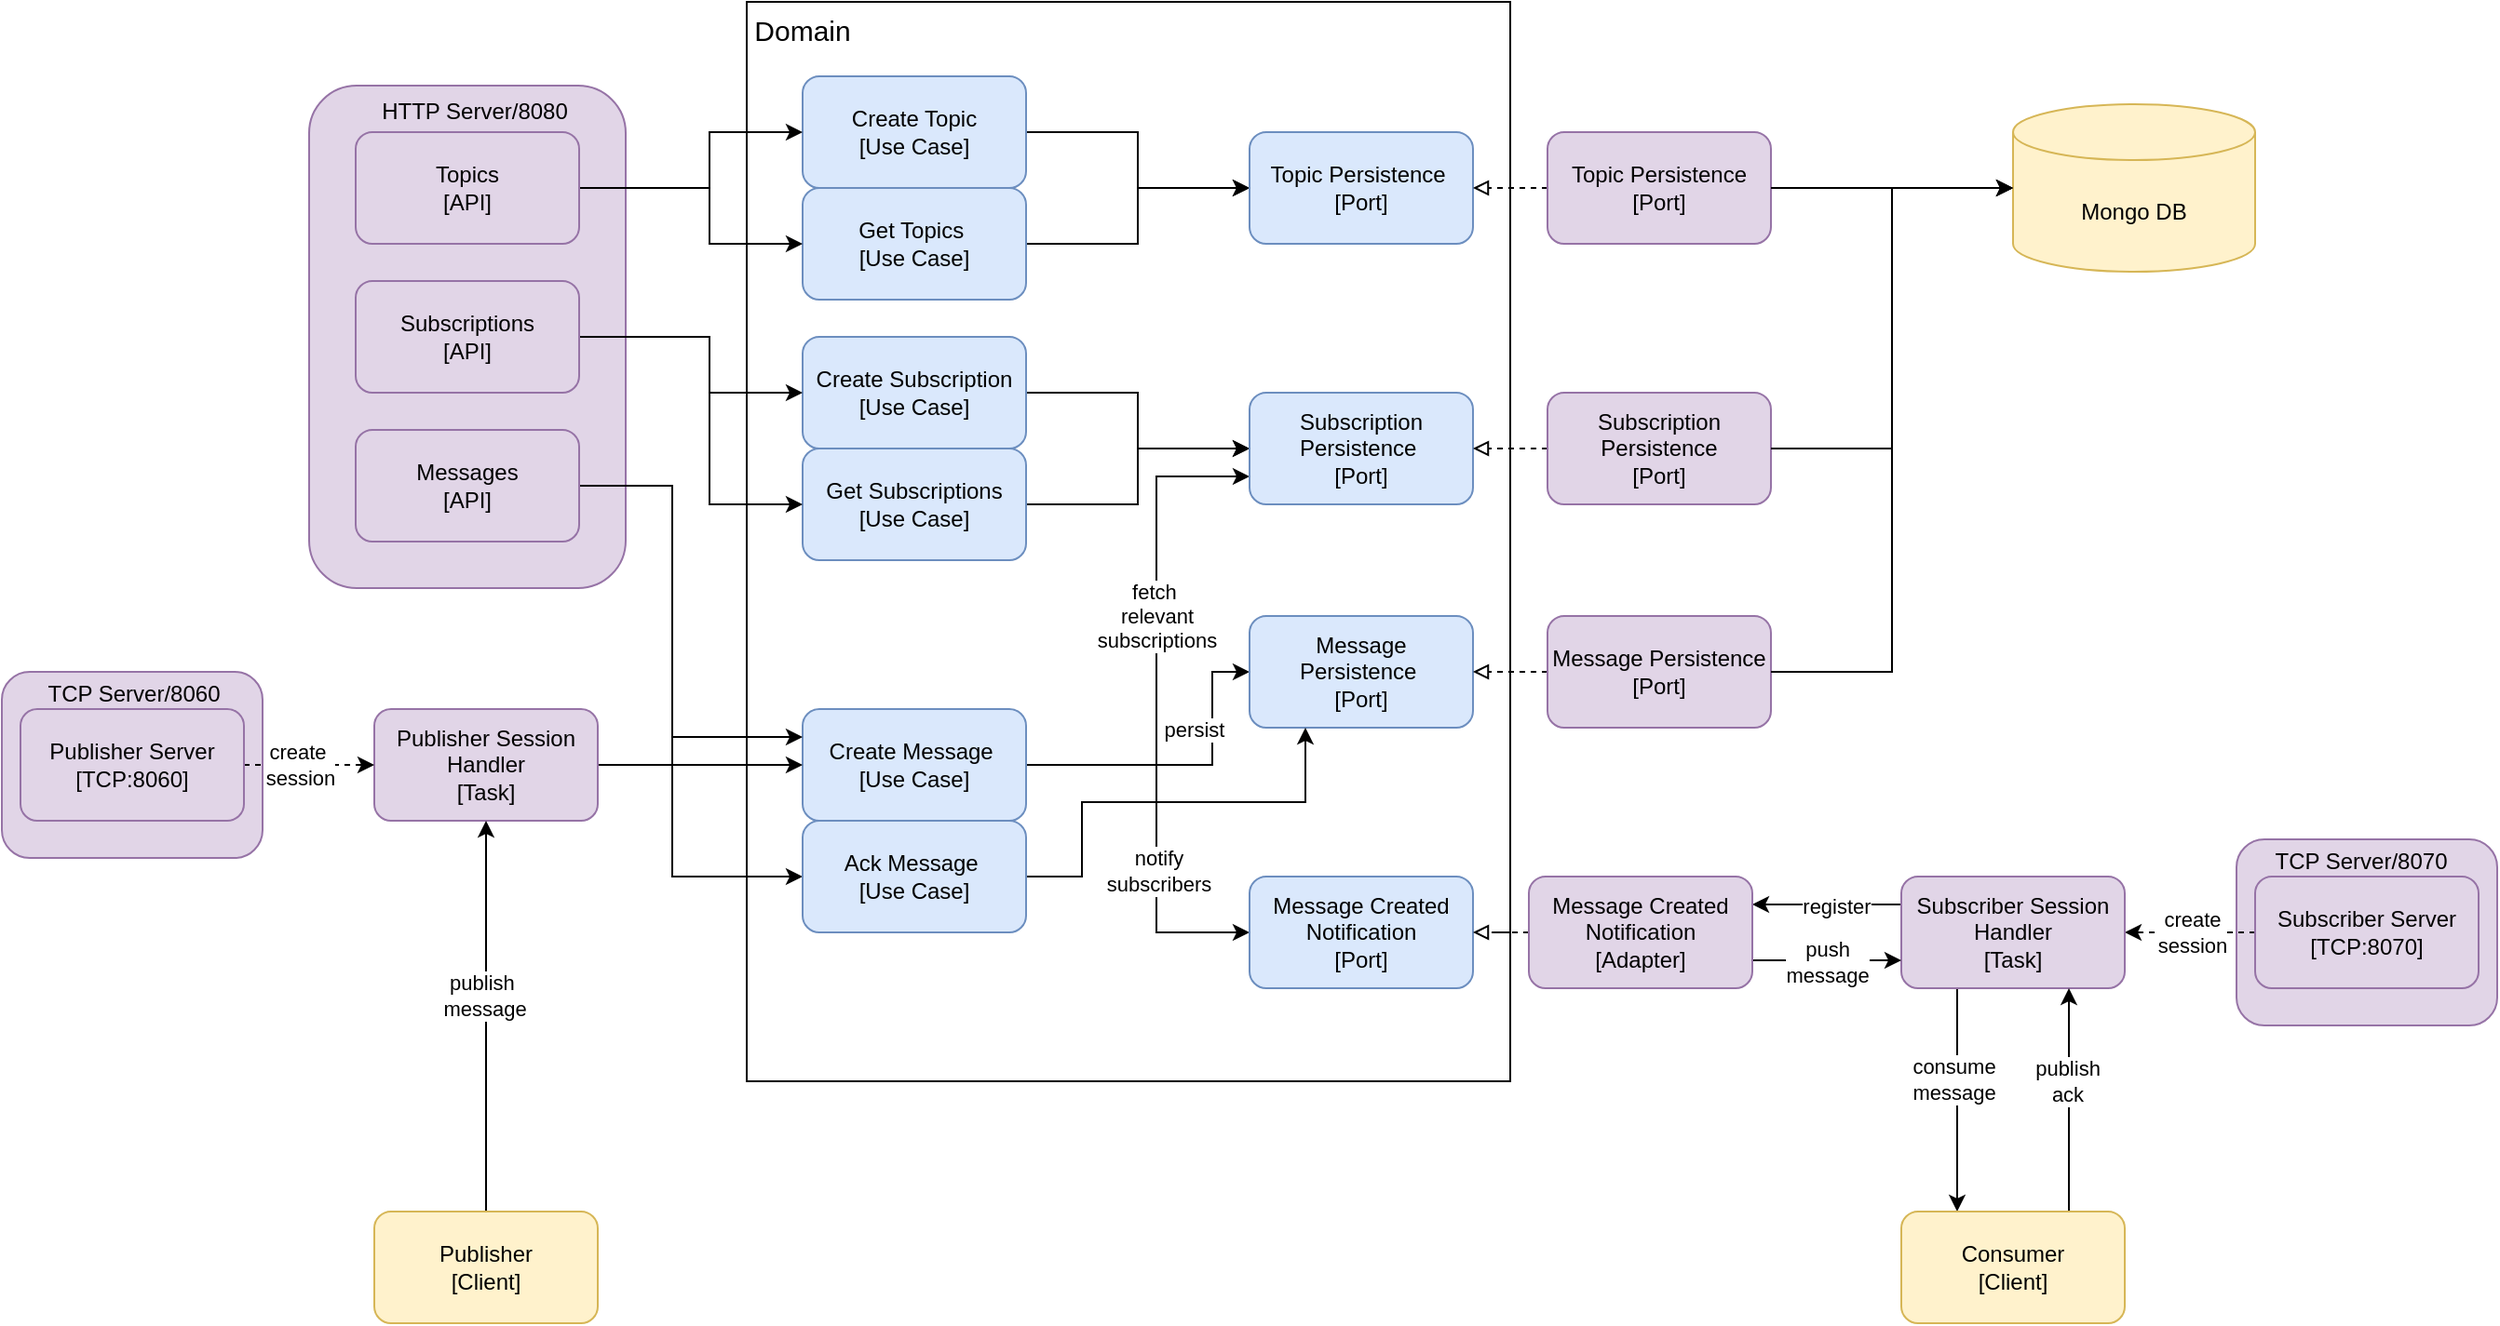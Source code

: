<mxfile version="24.7.17">
  <diagram name="Page-1" id="EQj6OZFHlyaYcnuWCGP_">
    <mxGraphModel dx="2514" dy="895" grid="1" gridSize="10" guides="1" tooltips="1" connect="1" arrows="1" fold="1" page="1" pageScale="1" pageWidth="827" pageHeight="1169" math="0" shadow="0">
      <root>
        <mxCell id="0" />
        <mxCell id="1" parent="0" />
        <mxCell id="31ZLVORW9_pBb689V-0M-76" value="" style="rounded=1;whiteSpace=wrap;html=1;fillColor=#e1d5e7;strokeColor=#9673a6;" vertex="1" parent="1">
          <mxGeometry x="1090" y="470" width="140" height="100" as="geometry" />
        </mxCell>
        <mxCell id="31ZLVORW9_pBb689V-0M-74" value="" style="rounded=1;whiteSpace=wrap;html=1;fillColor=#e1d5e7;strokeColor=#9673a6;" vertex="1" parent="1">
          <mxGeometry x="-110" y="380" width="140" height="100" as="geometry" />
        </mxCell>
        <mxCell id="31ZLVORW9_pBb689V-0M-72" value="" style="rounded=1;whiteSpace=wrap;html=1;fillColor=#e1d5e7;strokeColor=#9673a6;" vertex="1" parent="1">
          <mxGeometry x="55" y="65" width="170" height="270" as="geometry" />
        </mxCell>
        <mxCell id="31ZLVORW9_pBb689V-0M-22" value="" style="rounded=0;whiteSpace=wrap;html=1;fillColor=none;" vertex="1" parent="1">
          <mxGeometry x="290" y="20" width="410" height="580" as="geometry" />
        </mxCell>
        <mxCell id="31ZLVORW9_pBb689V-0M-11" style="edgeStyle=orthogonalEdgeStyle;rounded=0;orthogonalLoop=1;jettySize=auto;html=1;" edge="1" parent="1" source="31ZLVORW9_pBb689V-0M-1" target="31ZLVORW9_pBb689V-0M-10">
          <mxGeometry relative="1" as="geometry" />
        </mxCell>
        <mxCell id="31ZLVORW9_pBb689V-0M-1" value="Create Topic&lt;div&gt;[Use Case]&lt;/div&gt;" style="rounded=1;whiteSpace=wrap;html=1;fillColor=#dae8fc;strokeColor=#6c8ebf;" vertex="1" parent="1">
          <mxGeometry x="320" y="60" width="120" height="60" as="geometry" />
        </mxCell>
        <mxCell id="31ZLVORW9_pBb689V-0M-53" style="edgeStyle=orthogonalEdgeStyle;rounded=0;orthogonalLoop=1;jettySize=auto;html=1;entryX=0;entryY=0.5;entryDx=0;entryDy=0;" edge="1" parent="1" source="31ZLVORW9_pBb689V-0M-2" target="31ZLVORW9_pBb689V-0M-10">
          <mxGeometry relative="1" as="geometry" />
        </mxCell>
        <mxCell id="31ZLVORW9_pBb689V-0M-2" value="Get Topics&amp;nbsp;&lt;div&gt;[Use Case]&lt;/div&gt;" style="rounded=1;whiteSpace=wrap;html=1;fillColor=#dae8fc;strokeColor=#6c8ebf;" vertex="1" parent="1">
          <mxGeometry x="320" y="120" width="120" height="60" as="geometry" />
        </mxCell>
        <mxCell id="31ZLVORW9_pBb689V-0M-14" style="edgeStyle=orthogonalEdgeStyle;rounded=0;orthogonalLoop=1;jettySize=auto;html=1;entryX=0;entryY=0.5;entryDx=0;entryDy=0;" edge="1" parent="1" source="31ZLVORW9_pBb689V-0M-3" target="31ZLVORW9_pBb689V-0M-9">
          <mxGeometry relative="1" as="geometry" />
        </mxCell>
        <mxCell id="31ZLVORW9_pBb689V-0M-3" value="Create Subscription [Use Case]" style="rounded=1;whiteSpace=wrap;html=1;fillColor=#dae8fc;strokeColor=#6c8ebf;" vertex="1" parent="1">
          <mxGeometry x="320" y="200" width="120" height="60" as="geometry" />
        </mxCell>
        <mxCell id="31ZLVORW9_pBb689V-0M-13" style="edgeStyle=orthogonalEdgeStyle;rounded=0;orthogonalLoop=1;jettySize=auto;html=1;entryX=0;entryY=0.5;entryDx=0;entryDy=0;" edge="1" parent="1" source="31ZLVORW9_pBb689V-0M-4" target="31ZLVORW9_pBb689V-0M-9">
          <mxGeometry relative="1" as="geometry" />
        </mxCell>
        <mxCell id="31ZLVORW9_pBb689V-0M-4" value="Get Subscriptions [Use Case]" style="rounded=1;whiteSpace=wrap;html=1;fillColor=#dae8fc;strokeColor=#6c8ebf;" vertex="1" parent="1">
          <mxGeometry x="320" y="260" width="120" height="60" as="geometry" />
        </mxCell>
        <mxCell id="31ZLVORW9_pBb689V-0M-17" value="fetch&amp;nbsp;&lt;div&gt;relevant&lt;/div&gt;&lt;div&gt;subscriptions&lt;/div&gt;" style="edgeStyle=orthogonalEdgeStyle;rounded=0;orthogonalLoop=1;jettySize=auto;html=1;entryX=0;entryY=0.75;entryDx=0;entryDy=0;" edge="1" parent="1" source="31ZLVORW9_pBb689V-0M-5" target="31ZLVORW9_pBb689V-0M-9">
          <mxGeometry x="0.091" relative="1" as="geometry">
            <Array as="points">
              <mxPoint x="510" y="430" />
              <mxPoint x="510" y="275" />
            </Array>
            <mxPoint as="offset" />
          </mxGeometry>
        </mxCell>
        <mxCell id="31ZLVORW9_pBb689V-0M-18" style="edgeStyle=orthogonalEdgeStyle;rounded=0;orthogonalLoop=1;jettySize=auto;html=1;entryX=0;entryY=0.5;entryDx=0;entryDy=0;" edge="1" parent="1" source="31ZLVORW9_pBb689V-0M-5" target="31ZLVORW9_pBb689V-0M-7">
          <mxGeometry relative="1" as="geometry">
            <Array as="points">
              <mxPoint x="540" y="430" />
              <mxPoint x="540" y="380" />
            </Array>
          </mxGeometry>
        </mxCell>
        <mxCell id="31ZLVORW9_pBb689V-0M-36" value="persist" style="edgeLabel;html=1;align=center;verticalAlign=middle;resizable=0;points=[];" vertex="1" connectable="0" parent="31ZLVORW9_pBb689V-0M-18">
          <mxGeometry x="0.383" relative="1" as="geometry">
            <mxPoint x="-10" y="-2" as="offset" />
          </mxGeometry>
        </mxCell>
        <mxCell id="31ZLVORW9_pBb689V-0M-20" style="edgeStyle=orthogonalEdgeStyle;rounded=0;orthogonalLoop=1;jettySize=auto;html=1;entryX=0;entryY=0.5;entryDx=0;entryDy=0;" edge="1" parent="1" source="31ZLVORW9_pBb689V-0M-5" target="31ZLVORW9_pBb689V-0M-8">
          <mxGeometry relative="1" as="geometry">
            <Array as="points">
              <mxPoint x="510" y="430" />
              <mxPoint x="510" y="520" />
            </Array>
          </mxGeometry>
        </mxCell>
        <mxCell id="31ZLVORW9_pBb689V-0M-35" value="notify&lt;div&gt;subscribers&lt;/div&gt;" style="edgeLabel;html=1;align=center;verticalAlign=middle;resizable=0;points=[];" vertex="1" connectable="0" parent="31ZLVORW9_pBb689V-0M-20">
          <mxGeometry x="0.209" y="1" relative="1" as="geometry">
            <mxPoint as="offset" />
          </mxGeometry>
        </mxCell>
        <mxCell id="31ZLVORW9_pBb689V-0M-5" value="Create Message&amp;nbsp;&lt;div&gt;[Use Case]&lt;/div&gt;" style="rounded=1;whiteSpace=wrap;html=1;fillColor=#dae8fc;strokeColor=#6c8ebf;" vertex="1" parent="1">
          <mxGeometry x="320" y="400" width="120" height="60" as="geometry" />
        </mxCell>
        <mxCell id="31ZLVORW9_pBb689V-0M-6" value="Mongo DB" style="shape=cylinder3;whiteSpace=wrap;html=1;boundedLbl=1;backgroundOutline=1;size=15;fillColor=#fff2cc;strokeColor=#d6b656;" vertex="1" parent="1">
          <mxGeometry x="970" y="75" width="130" height="90" as="geometry" />
        </mxCell>
        <mxCell id="31ZLVORW9_pBb689V-0M-7" value="Message Persistence&amp;nbsp;&lt;div&gt;[Port]&lt;/div&gt;" style="rounded=1;whiteSpace=wrap;html=1;fillColor=#dae8fc;strokeColor=#6c8ebf;" vertex="1" parent="1">
          <mxGeometry x="560" y="350" width="120" height="60" as="geometry" />
        </mxCell>
        <mxCell id="31ZLVORW9_pBb689V-0M-8" value="Message Created Notification&lt;div&gt;[Port]&lt;/div&gt;" style="rounded=1;whiteSpace=wrap;html=1;fillColor=#dae8fc;strokeColor=#6c8ebf;" vertex="1" parent="1">
          <mxGeometry x="560" y="490" width="120" height="60" as="geometry" />
        </mxCell>
        <mxCell id="31ZLVORW9_pBb689V-0M-9" value="Subscription Persistence&amp;nbsp;&lt;div&gt;[Port]&lt;/div&gt;" style="rounded=1;whiteSpace=wrap;html=1;fillColor=#dae8fc;strokeColor=#6c8ebf;" vertex="1" parent="1">
          <mxGeometry x="560" y="230" width="120" height="60" as="geometry" />
        </mxCell>
        <mxCell id="31ZLVORW9_pBb689V-0M-10" value="Topic Persistence&amp;nbsp;&lt;div&gt;[Port]&lt;/div&gt;" style="rounded=1;whiteSpace=wrap;html=1;fillColor=#dae8fc;strokeColor=#6c8ebf;" vertex="1" parent="1">
          <mxGeometry x="560" y="90" width="120" height="60" as="geometry" />
        </mxCell>
        <mxCell id="31ZLVORW9_pBb689V-0M-24" value="&lt;font style=&quot;font-size: 15px;&quot;&gt;Domain&lt;/font&gt;" style="text;html=1;align=center;verticalAlign=middle;whiteSpace=wrap;rounded=0;" vertex="1" parent="1">
          <mxGeometry x="290" y="20" width="60" height="30" as="geometry" />
        </mxCell>
        <mxCell id="31ZLVORW9_pBb689V-0M-34" style="edgeStyle=orthogonalEdgeStyle;rounded=0;orthogonalLoop=1;jettySize=auto;html=1;entryX=0;entryY=0.5;entryDx=0;entryDy=0;" edge="1" parent="1" source="31ZLVORW9_pBb689V-0M-25" target="31ZLVORW9_pBb689V-0M-5">
          <mxGeometry relative="1" as="geometry" />
        </mxCell>
        <mxCell id="31ZLVORW9_pBb689V-0M-25" value="Publisher Session Handler&lt;div&gt;[Task]&lt;/div&gt;" style="rounded=1;whiteSpace=wrap;html=1;fillColor=#e1d5e7;strokeColor=#9673a6;" vertex="1" parent="1">
          <mxGeometry x="90" y="400" width="120" height="60" as="geometry" />
        </mxCell>
        <mxCell id="31ZLVORW9_pBb689V-0M-27" style="edgeStyle=orthogonalEdgeStyle;rounded=0;orthogonalLoop=1;jettySize=auto;html=1;entryX=0;entryY=0.5;entryDx=0;entryDy=0;dashed=1;" edge="1" parent="1" source="31ZLVORW9_pBb689V-0M-26" target="31ZLVORW9_pBb689V-0M-25">
          <mxGeometry relative="1" as="geometry" />
        </mxCell>
        <mxCell id="31ZLVORW9_pBb689V-0M-28" value="create&amp;nbsp;&lt;div&gt;session&lt;/div&gt;" style="edgeLabel;html=1;align=center;verticalAlign=middle;resizable=0;points=[];" vertex="1" connectable="0" parent="31ZLVORW9_pBb689V-0M-27">
          <mxGeometry x="-0.033" y="-1" relative="1" as="geometry">
            <mxPoint x="-4" y="-1" as="offset" />
          </mxGeometry>
        </mxCell>
        <mxCell id="31ZLVORW9_pBb689V-0M-26" value="Publisher Server&lt;div&gt;[TCP:8060]&lt;/div&gt;" style="rounded=1;whiteSpace=wrap;html=1;fillColor=#e1d5e7;strokeColor=#9673a6;" vertex="1" parent="1">
          <mxGeometry x="-100" y="400" width="120" height="60" as="geometry" />
        </mxCell>
        <mxCell id="31ZLVORW9_pBb689V-0M-32" style="edgeStyle=orthogonalEdgeStyle;rounded=0;orthogonalLoop=1;jettySize=auto;html=1;entryX=0.5;entryY=1;entryDx=0;entryDy=0;" edge="1" parent="1" source="31ZLVORW9_pBb689V-0M-31" target="31ZLVORW9_pBb689V-0M-25">
          <mxGeometry relative="1" as="geometry" />
        </mxCell>
        <mxCell id="31ZLVORW9_pBb689V-0M-33" value="publish&amp;nbsp;&lt;div&gt;message&lt;/div&gt;" style="edgeLabel;html=1;align=center;verticalAlign=middle;resizable=0;points=[];" vertex="1" connectable="0" parent="31ZLVORW9_pBb689V-0M-32">
          <mxGeometry x="0.105" y="1" relative="1" as="geometry">
            <mxPoint as="offset" />
          </mxGeometry>
        </mxCell>
        <mxCell id="31ZLVORW9_pBb689V-0M-31" value="Publisher&lt;div&gt;[Client]&lt;/div&gt;" style="rounded=1;whiteSpace=wrap;html=1;fillColor=#fff2cc;strokeColor=#d6b656;" vertex="1" parent="1">
          <mxGeometry x="90" y="670" width="120" height="60" as="geometry" />
        </mxCell>
        <mxCell id="31ZLVORW9_pBb689V-0M-39" style="edgeStyle=orthogonalEdgeStyle;rounded=0;orthogonalLoop=1;jettySize=auto;html=1;entryX=1;entryY=0.5;entryDx=0;entryDy=0;dashed=1;" edge="1" parent="1" source="31ZLVORW9_pBb689V-0M-37" target="31ZLVORW9_pBb689V-0M-38">
          <mxGeometry relative="1" as="geometry" />
        </mxCell>
        <mxCell id="31ZLVORW9_pBb689V-0M-40" value="create&lt;div&gt;session&lt;/div&gt;" style="edgeLabel;html=1;align=center;verticalAlign=middle;resizable=0;points=[];" vertex="1" connectable="0" parent="31ZLVORW9_pBb689V-0M-39">
          <mxGeometry x="-0.28" relative="1" as="geometry">
            <mxPoint x="-9" as="offset" />
          </mxGeometry>
        </mxCell>
        <mxCell id="31ZLVORW9_pBb689V-0M-37" value="Subscriber Server&lt;div&gt;[TCP:8070]&lt;/div&gt;" style="rounded=1;whiteSpace=wrap;html=1;fillColor=#e1d5e7;strokeColor=#9673a6;" vertex="1" parent="1">
          <mxGeometry x="1100" y="490" width="120" height="60" as="geometry" />
        </mxCell>
        <mxCell id="31ZLVORW9_pBb689V-0M-42" style="edgeStyle=orthogonalEdgeStyle;rounded=0;orthogonalLoop=1;jettySize=auto;html=1;exitX=0.25;exitY=1;exitDx=0;exitDy=0;entryX=0.25;entryY=0;entryDx=0;entryDy=0;" edge="1" parent="1" source="31ZLVORW9_pBb689V-0M-38" target="31ZLVORW9_pBb689V-0M-41">
          <mxGeometry relative="1" as="geometry" />
        </mxCell>
        <mxCell id="31ZLVORW9_pBb689V-0M-43" value="consume&lt;div&gt;message&lt;/div&gt;" style="edgeLabel;html=1;align=center;verticalAlign=middle;resizable=0;points=[];" vertex="1" connectable="0" parent="31ZLVORW9_pBb689V-0M-42">
          <mxGeometry x="-0.183" y="-2" relative="1" as="geometry">
            <mxPoint as="offset" />
          </mxGeometry>
        </mxCell>
        <mxCell id="31ZLVORW9_pBb689V-0M-49" style="edgeStyle=orthogonalEdgeStyle;rounded=0;orthogonalLoop=1;jettySize=auto;html=1;exitX=0;exitY=0.25;exitDx=0;exitDy=0;entryX=1;entryY=0.25;entryDx=0;entryDy=0;" edge="1" parent="1" source="31ZLVORW9_pBb689V-0M-38" target="31ZLVORW9_pBb689V-0M-46">
          <mxGeometry relative="1" as="geometry" />
        </mxCell>
        <mxCell id="31ZLVORW9_pBb689V-0M-50" value="register" style="edgeLabel;html=1;align=center;verticalAlign=middle;resizable=0;points=[];" vertex="1" connectable="0" parent="31ZLVORW9_pBb689V-0M-49">
          <mxGeometry x="-0.433" y="1" relative="1" as="geometry">
            <mxPoint x="-13" as="offset" />
          </mxGeometry>
        </mxCell>
        <mxCell id="31ZLVORW9_pBb689V-0M-38" value="Subscriber Session Handler&lt;div&gt;[Task]&lt;/div&gt;" style="rounded=1;whiteSpace=wrap;html=1;fillColor=#e1d5e7;strokeColor=#9673a6;" vertex="1" parent="1">
          <mxGeometry x="910" y="490" width="120" height="60" as="geometry" />
        </mxCell>
        <mxCell id="31ZLVORW9_pBb689V-0M-44" style="edgeStyle=orthogonalEdgeStyle;rounded=0;orthogonalLoop=1;jettySize=auto;html=1;exitX=0.75;exitY=0;exitDx=0;exitDy=0;entryX=0.75;entryY=1;entryDx=0;entryDy=0;" edge="1" parent="1" source="31ZLVORW9_pBb689V-0M-41" target="31ZLVORW9_pBb689V-0M-38">
          <mxGeometry relative="1" as="geometry" />
        </mxCell>
        <mxCell id="31ZLVORW9_pBb689V-0M-45" value="publish&lt;div&gt;ack&lt;/div&gt;" style="edgeLabel;html=1;align=center;verticalAlign=middle;resizable=0;points=[];" vertex="1" connectable="0" parent="31ZLVORW9_pBb689V-0M-44">
          <mxGeometry x="0.167" y="1" relative="1" as="geometry">
            <mxPoint as="offset" />
          </mxGeometry>
        </mxCell>
        <mxCell id="31ZLVORW9_pBb689V-0M-41" value="Consumer&lt;div&gt;[Client]&lt;/div&gt;" style="rounded=1;whiteSpace=wrap;html=1;fillColor=#fff2cc;strokeColor=#d6b656;" vertex="1" parent="1">
          <mxGeometry x="910" y="670" width="120" height="60" as="geometry" />
        </mxCell>
        <mxCell id="31ZLVORW9_pBb689V-0M-48" style="edgeStyle=orthogonalEdgeStyle;rounded=0;orthogonalLoop=1;jettySize=auto;html=1;entryX=1;entryY=0.5;entryDx=0;entryDy=0;dashed=1;endArrow=block;endFill=0;" edge="1" parent="1" source="31ZLVORW9_pBb689V-0M-46" target="31ZLVORW9_pBb689V-0M-8">
          <mxGeometry relative="1" as="geometry" />
        </mxCell>
        <mxCell id="31ZLVORW9_pBb689V-0M-51" style="edgeStyle=orthogonalEdgeStyle;rounded=0;orthogonalLoop=1;jettySize=auto;html=1;exitX=1;exitY=0.75;exitDx=0;exitDy=0;entryX=0;entryY=0.75;entryDx=0;entryDy=0;" edge="1" parent="1" source="31ZLVORW9_pBb689V-0M-46" target="31ZLVORW9_pBb689V-0M-38">
          <mxGeometry relative="1" as="geometry">
            <mxPoint x="910" y="535" as="targetPoint" />
          </mxGeometry>
        </mxCell>
        <mxCell id="31ZLVORW9_pBb689V-0M-52" value="push&lt;br&gt;&lt;div&gt;message&lt;/div&gt;" style="edgeLabel;html=1;align=center;verticalAlign=middle;resizable=0;points=[];" vertex="1" connectable="0" parent="31ZLVORW9_pBb689V-0M-51">
          <mxGeometry y="-1" relative="1" as="geometry">
            <mxPoint as="offset" />
          </mxGeometry>
        </mxCell>
        <mxCell id="31ZLVORW9_pBb689V-0M-46" value="Message Created Notification&lt;div&gt;[Adapter]&lt;/div&gt;" style="rounded=1;whiteSpace=wrap;html=1;fillColor=#e1d5e7;strokeColor=#9673a6;" vertex="1" parent="1">
          <mxGeometry x="710" y="490" width="120" height="60" as="geometry" />
        </mxCell>
        <mxCell id="31ZLVORW9_pBb689V-0M-59" style="edgeStyle=orthogonalEdgeStyle;rounded=0;orthogonalLoop=1;jettySize=auto;html=1;entryX=1;entryY=0.5;entryDx=0;entryDy=0;endArrow=block;endFill=0;dashed=1;" edge="1" parent="1" source="31ZLVORW9_pBb689V-0M-54" target="31ZLVORW9_pBb689V-0M-7">
          <mxGeometry relative="1" as="geometry" />
        </mxCell>
        <mxCell id="31ZLVORW9_pBb689V-0M-54" value="Message Persistence&lt;div&gt;[Port]&lt;/div&gt;" style="rounded=1;whiteSpace=wrap;html=1;fillColor=#e1d5e7;strokeColor=#9673a6;" vertex="1" parent="1">
          <mxGeometry x="720" y="350" width="120" height="60" as="geometry" />
        </mxCell>
        <mxCell id="31ZLVORW9_pBb689V-0M-58" style="edgeStyle=orthogonalEdgeStyle;rounded=0;orthogonalLoop=1;jettySize=auto;html=1;entryX=1;entryY=0.5;entryDx=0;entryDy=0;dashed=1;endArrow=block;endFill=0;" edge="1" parent="1" source="31ZLVORW9_pBb689V-0M-55" target="31ZLVORW9_pBb689V-0M-9">
          <mxGeometry relative="1" as="geometry" />
        </mxCell>
        <mxCell id="31ZLVORW9_pBb689V-0M-55" value="Subscription Persistence&lt;div&gt;[Port]&lt;/div&gt;" style="rounded=1;whiteSpace=wrap;html=1;fillColor=#e1d5e7;strokeColor=#9673a6;" vertex="1" parent="1">
          <mxGeometry x="720" y="230" width="120" height="60" as="geometry" />
        </mxCell>
        <mxCell id="31ZLVORW9_pBb689V-0M-57" style="edgeStyle=orthogonalEdgeStyle;rounded=0;orthogonalLoop=1;jettySize=auto;html=1;entryX=1;entryY=0.5;entryDx=0;entryDy=0;dashed=1;endArrow=block;endFill=0;" edge="1" parent="1" source="31ZLVORW9_pBb689V-0M-56" target="31ZLVORW9_pBb689V-0M-10">
          <mxGeometry relative="1" as="geometry" />
        </mxCell>
        <mxCell id="31ZLVORW9_pBb689V-0M-56" value="Topic Persistence&lt;div&gt;[Port]&lt;/div&gt;" style="rounded=1;whiteSpace=wrap;html=1;fillColor=#e1d5e7;strokeColor=#9673a6;" vertex="1" parent="1">
          <mxGeometry x="720" y="90" width="120" height="60" as="geometry" />
        </mxCell>
        <mxCell id="31ZLVORW9_pBb689V-0M-60" style="edgeStyle=orthogonalEdgeStyle;rounded=0;orthogonalLoop=1;jettySize=auto;html=1;entryX=0;entryY=0.5;entryDx=0;entryDy=0;entryPerimeter=0;" edge="1" parent="1" source="31ZLVORW9_pBb689V-0M-56" target="31ZLVORW9_pBb689V-0M-6">
          <mxGeometry relative="1" as="geometry" />
        </mxCell>
        <mxCell id="31ZLVORW9_pBb689V-0M-61" style="edgeStyle=orthogonalEdgeStyle;rounded=0;orthogonalLoop=1;jettySize=auto;html=1;entryX=0;entryY=0.5;entryDx=0;entryDy=0;entryPerimeter=0;" edge="1" parent="1" source="31ZLVORW9_pBb689V-0M-55" target="31ZLVORW9_pBb689V-0M-6">
          <mxGeometry relative="1" as="geometry" />
        </mxCell>
        <mxCell id="31ZLVORW9_pBb689V-0M-62" style="edgeStyle=orthogonalEdgeStyle;rounded=0;orthogonalLoop=1;jettySize=auto;html=1;entryX=0;entryY=0.5;entryDx=0;entryDy=0;entryPerimeter=0;" edge="1" parent="1" source="31ZLVORW9_pBb689V-0M-54" target="31ZLVORW9_pBb689V-0M-6">
          <mxGeometry relative="1" as="geometry" />
        </mxCell>
        <mxCell id="31ZLVORW9_pBb689V-0M-66" style="edgeStyle=orthogonalEdgeStyle;rounded=0;orthogonalLoop=1;jettySize=auto;html=1;" edge="1" parent="1" source="31ZLVORW9_pBb689V-0M-63" target="31ZLVORW9_pBb689V-0M-1">
          <mxGeometry relative="1" as="geometry">
            <Array as="points">
              <mxPoint x="270" y="120" />
              <mxPoint x="270" y="90" />
            </Array>
          </mxGeometry>
        </mxCell>
        <mxCell id="31ZLVORW9_pBb689V-0M-67" style="edgeStyle=orthogonalEdgeStyle;rounded=0;orthogonalLoop=1;jettySize=auto;html=1;" edge="1" parent="1" source="31ZLVORW9_pBb689V-0M-63" target="31ZLVORW9_pBb689V-0M-2">
          <mxGeometry relative="1" as="geometry">
            <Array as="points">
              <mxPoint x="270" y="120" />
              <mxPoint x="270" y="150" />
            </Array>
          </mxGeometry>
        </mxCell>
        <mxCell id="31ZLVORW9_pBb689V-0M-63" value="Topics&lt;div&gt;[API]&lt;/div&gt;" style="rounded=1;whiteSpace=wrap;html=1;fillColor=#e1d5e7;strokeColor=#9673a6;" vertex="1" parent="1">
          <mxGeometry x="80" y="90" width="120" height="60" as="geometry" />
        </mxCell>
        <mxCell id="31ZLVORW9_pBb689V-0M-68" style="edgeStyle=orthogonalEdgeStyle;rounded=0;orthogonalLoop=1;jettySize=auto;html=1;entryX=0;entryY=0.5;entryDx=0;entryDy=0;" edge="1" parent="1" source="31ZLVORW9_pBb689V-0M-64" target="31ZLVORW9_pBb689V-0M-3">
          <mxGeometry relative="1" as="geometry">
            <Array as="points">
              <mxPoint x="270" y="200" />
              <mxPoint x="270" y="230" />
            </Array>
          </mxGeometry>
        </mxCell>
        <mxCell id="31ZLVORW9_pBb689V-0M-69" style="edgeStyle=orthogonalEdgeStyle;rounded=0;orthogonalLoop=1;jettySize=auto;html=1;entryX=0;entryY=0.5;entryDx=0;entryDy=0;" edge="1" parent="1" source="31ZLVORW9_pBb689V-0M-64" target="31ZLVORW9_pBb689V-0M-4">
          <mxGeometry relative="1" as="geometry">
            <Array as="points">
              <mxPoint x="270" y="200" />
              <mxPoint x="270" y="290" />
            </Array>
          </mxGeometry>
        </mxCell>
        <mxCell id="31ZLVORW9_pBb689V-0M-64" value="Subscriptions&lt;div&gt;[API]&lt;/div&gt;" style="rounded=1;whiteSpace=wrap;html=1;fillColor=#e1d5e7;strokeColor=#9673a6;" vertex="1" parent="1">
          <mxGeometry x="80" y="170" width="120" height="60" as="geometry" />
        </mxCell>
        <mxCell id="31ZLVORW9_pBb689V-0M-71" style="edgeStyle=orthogonalEdgeStyle;rounded=0;orthogonalLoop=1;jettySize=auto;html=1;entryX=0;entryY=0.25;entryDx=0;entryDy=0;" edge="1" parent="1" source="31ZLVORW9_pBb689V-0M-65" target="31ZLVORW9_pBb689V-0M-5">
          <mxGeometry relative="1" as="geometry">
            <Array as="points">
              <mxPoint x="250" y="280" />
              <mxPoint x="250" y="415" />
            </Array>
          </mxGeometry>
        </mxCell>
        <mxCell id="31ZLVORW9_pBb689V-0M-81" style="edgeStyle=orthogonalEdgeStyle;rounded=0;orthogonalLoop=1;jettySize=auto;html=1;exitX=1;exitY=0.5;exitDx=0;exitDy=0;entryX=0;entryY=0.5;entryDx=0;entryDy=0;" edge="1" parent="1" source="31ZLVORW9_pBb689V-0M-65" target="31ZLVORW9_pBb689V-0M-78">
          <mxGeometry relative="1" as="geometry">
            <Array as="points">
              <mxPoint x="250" y="280" />
              <mxPoint x="250" y="490" />
            </Array>
          </mxGeometry>
        </mxCell>
        <mxCell id="31ZLVORW9_pBb689V-0M-65" value="Messages&lt;div&gt;[API]&lt;/div&gt;" style="rounded=1;whiteSpace=wrap;html=1;fillColor=#e1d5e7;strokeColor=#9673a6;" vertex="1" parent="1">
          <mxGeometry x="80" y="250" width="120" height="60" as="geometry" />
        </mxCell>
        <mxCell id="31ZLVORW9_pBb689V-0M-73" value="&lt;font style=&quot;font-size: 12px;&quot;&gt;HTTP Server/8080&lt;/font&gt;" style="text;html=1;align=center;verticalAlign=middle;whiteSpace=wrap;rounded=0;" vertex="1" parent="1">
          <mxGeometry x="74" y="64" width="140" height="30" as="geometry" />
        </mxCell>
        <mxCell id="31ZLVORW9_pBb689V-0M-75" value="&lt;font style=&quot;font-size: 12px;&quot;&gt;TCP Server/8060&lt;/font&gt;" style="text;html=1;align=center;verticalAlign=middle;whiteSpace=wrap;rounded=0;" vertex="1" parent="1">
          <mxGeometry x="-109" y="377" width="140" height="30" as="geometry" />
        </mxCell>
        <mxCell id="31ZLVORW9_pBb689V-0M-77" value="&lt;font style=&quot;font-size: 12px;&quot;&gt;TCP Server/8070&lt;/font&gt;" style="text;html=1;align=center;verticalAlign=middle;whiteSpace=wrap;rounded=0;" vertex="1" parent="1">
          <mxGeometry x="1087" y="467" width="140" height="30" as="geometry" />
        </mxCell>
        <mxCell id="31ZLVORW9_pBb689V-0M-80" style="edgeStyle=orthogonalEdgeStyle;rounded=0;orthogonalLoop=1;jettySize=auto;html=1;entryX=0.25;entryY=1;entryDx=0;entryDy=0;" edge="1" parent="1" source="31ZLVORW9_pBb689V-0M-78" target="31ZLVORW9_pBb689V-0M-7">
          <mxGeometry relative="1" as="geometry">
            <Array as="points">
              <mxPoint x="470" y="490" />
              <mxPoint x="470" y="450" />
              <mxPoint x="590" y="450" />
            </Array>
          </mxGeometry>
        </mxCell>
        <mxCell id="31ZLVORW9_pBb689V-0M-78" value="Ack Message&amp;nbsp;&lt;div&gt;[Use Case]&lt;/div&gt;" style="rounded=1;whiteSpace=wrap;html=1;fillColor=#dae8fc;strokeColor=#6c8ebf;" vertex="1" parent="1">
          <mxGeometry x="320" y="460" width="120" height="60" as="geometry" />
        </mxCell>
      </root>
    </mxGraphModel>
  </diagram>
</mxfile>
